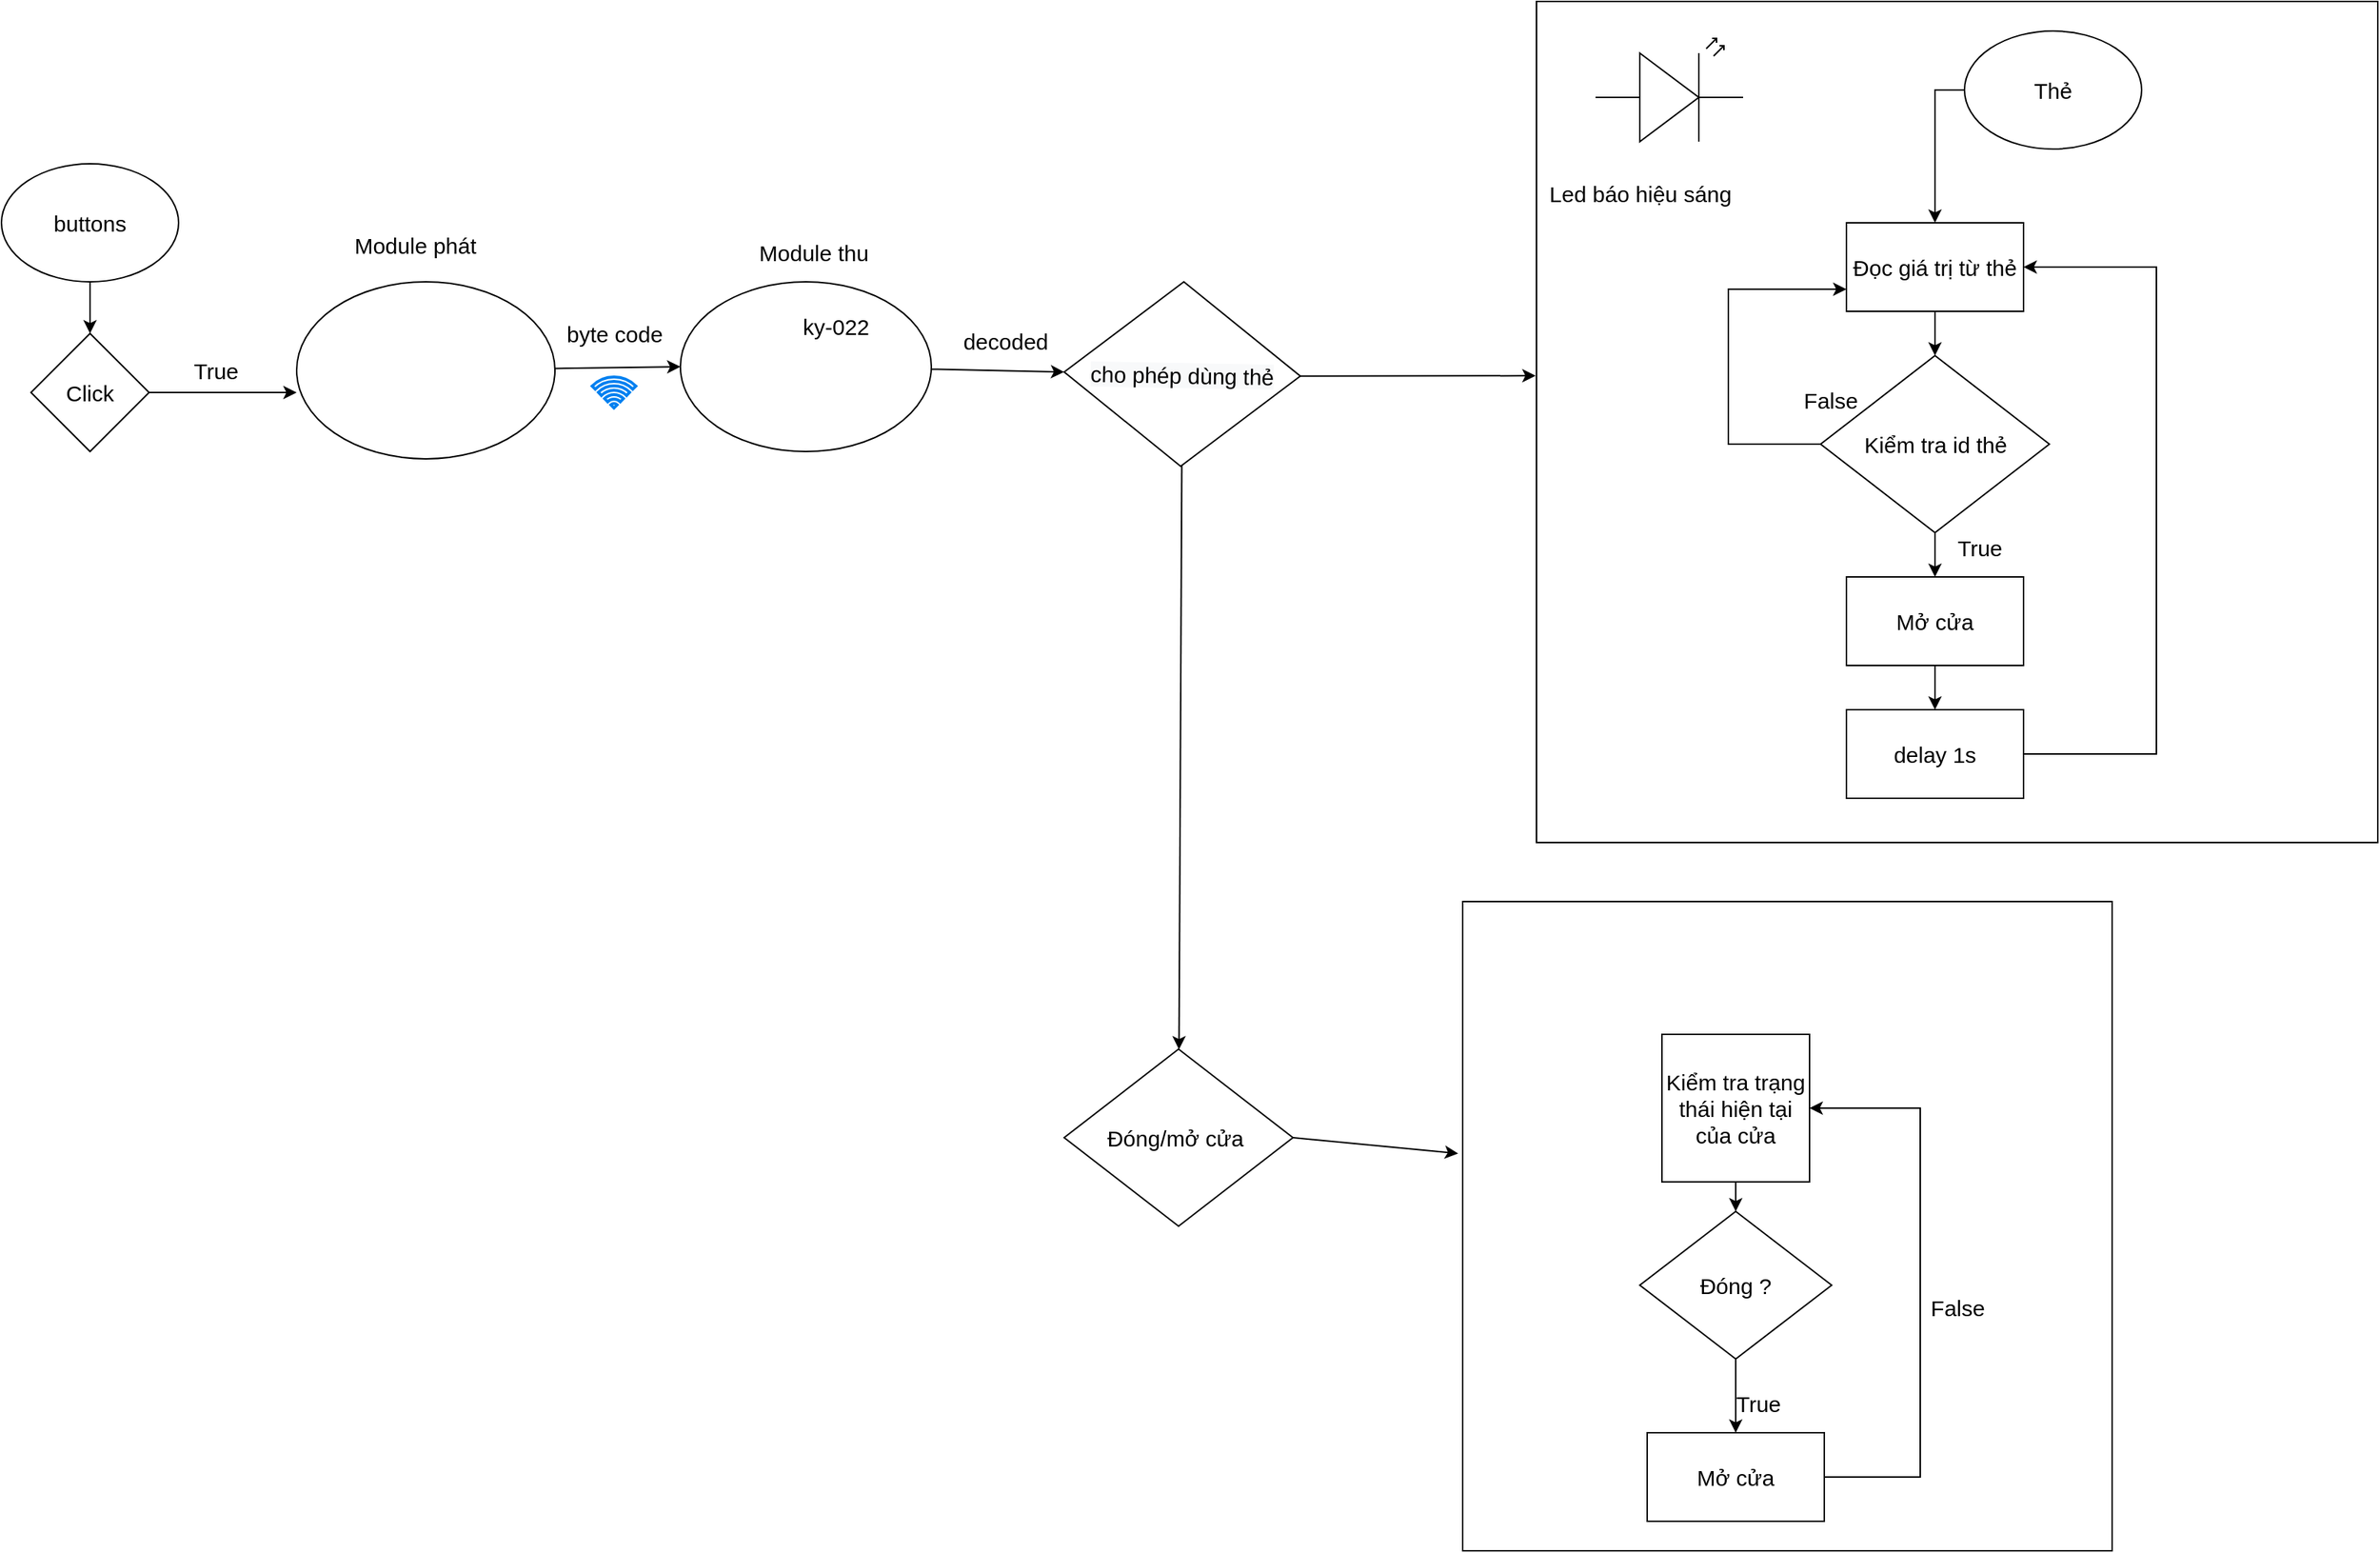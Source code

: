 <mxfile version="20.0.3" type="github">
  <diagram id="qLvTJ-0lSzTfHJn7uhUg" name="Page-1">
    <mxGraphModel dx="3041" dy="1239" grid="1" gridSize="10" guides="1" tooltips="1" connect="1" arrows="1" fold="1" page="1" pageScale="1" pageWidth="827" pageHeight="1169" math="0" shadow="0">
      <root>
        <mxCell id="0" />
        <mxCell id="1" parent="0" />
        <mxCell id="Di3B34R4u6iU4EUj-rWo-15" style="rounded=0;orthogonalLoop=1;jettySize=auto;html=1;entryX=0;entryY=0.5;entryDx=0;entryDy=0;fontSize=15;" edge="1" parent="1" source="Di3B34R4u6iU4EUj-rWo-1" target="Di3B34R4u6iU4EUj-rWo-9">
          <mxGeometry relative="1" as="geometry" />
        </mxCell>
        <mxCell id="Di3B34R4u6iU4EUj-rWo-1" value="" style="ellipse;whiteSpace=wrap;html=1;" vertex="1" parent="1">
          <mxGeometry x="60" y="230" width="175" height="120" as="geometry" />
        </mxCell>
        <mxCell id="Di3B34R4u6iU4EUj-rWo-5" value="" style="shape=image;verticalLabelPosition=bottom;labelBackgroundColor=default;verticalAlign=top;aspect=fixed;imageAspect=0;image=https://ae01.alicdn.com/kf/HTB1R6L5fnTI8KJjSsphq6AFppXar.jpg;" vertex="1" parent="1">
          <mxGeometry x="100" y="250" width="80" height="80" as="geometry" />
        </mxCell>
        <mxCell id="Di3B34R4u6iU4EUj-rWo-6" value="&lt;font style=&quot;font-size: 15px;&quot;&gt;Module phát&lt;/font&gt;" style="text;html=1;align=center;verticalAlign=middle;resizable=0;points=[];autosize=1;strokeColor=none;fillColor=none;" vertex="1" parent="1">
          <mxGeometry x="85" y="190" width="110" height="30" as="geometry" />
        </mxCell>
        <mxCell id="Di3B34R4u6iU4EUj-rWo-50" style="edgeStyle=none;rounded=0;orthogonalLoop=1;jettySize=auto;html=1;entryX=0;entryY=0.5;entryDx=0;entryDy=0;fontSize=15;" edge="1" parent="1" source="Di3B34R4u6iU4EUj-rWo-9" target="Di3B34R4u6iU4EUj-rWo-52">
          <mxGeometry relative="1" as="geometry">
            <mxPoint x="600" y="230" as="targetPoint" />
          </mxGeometry>
        </mxCell>
        <mxCell id="Di3B34R4u6iU4EUj-rWo-9" value="" style="ellipse;whiteSpace=wrap;html=1;fontSize=15;" vertex="1" parent="1">
          <mxGeometry x="320" y="230" width="170" height="115" as="geometry" />
        </mxCell>
        <mxCell id="Di3B34R4u6iU4EUj-rWo-10" value="" style="shape=image;verticalLabelPosition=bottom;labelBackgroundColor=default;verticalAlign=top;aspect=fixed;imageAspect=0;image=https://img.bestdealplus.com/ae04/kf/Ha5cebc36a6554ff587e931c7a7aab689R.jpg;" vertex="1" parent="1">
          <mxGeometry x="344" y="255" width="70" height="70" as="geometry" />
        </mxCell>
        <mxCell id="Di3B34R4u6iU4EUj-rWo-11" value="ky-022" style="text;html=1;align=center;verticalAlign=middle;resizable=0;points=[];autosize=1;strokeColor=none;fillColor=none;fontSize=15;" vertex="1" parent="1">
          <mxGeometry x="390" y="245" width="70" height="30" as="geometry" />
        </mxCell>
        <mxCell id="Di3B34R4u6iU4EUj-rWo-13" value="Module thu" style="text;html=1;align=center;verticalAlign=middle;resizable=0;points=[];autosize=1;strokeColor=none;fillColor=none;fontSize=15;" vertex="1" parent="1">
          <mxGeometry x="360" y="195" width="100" height="30" as="geometry" />
        </mxCell>
        <mxCell id="Di3B34R4u6iU4EUj-rWo-36" value="False" style="text;html=1;align=center;verticalAlign=middle;resizable=0;points=[];autosize=1;strokeColor=none;fillColor=none;fontSize=15;" vertex="1" parent="1">
          <mxGeometry x="1069.26" y="265" width="60" height="30" as="geometry" />
        </mxCell>
        <mxCell id="Di3B34R4u6iU4EUj-rWo-40" value="byte code" style="text;html=1;align=center;verticalAlign=middle;resizable=0;points=[];autosize=1;strokeColor=none;fillColor=none;fontSize=15;" vertex="1" parent="1">
          <mxGeometry x="230" y="250" width="90" height="30" as="geometry" />
        </mxCell>
        <mxCell id="Di3B34R4u6iU4EUj-rWo-45" style="edgeStyle=none;rounded=0;orthogonalLoop=1;jettySize=auto;html=1;entryX=0.5;entryY=0;entryDx=0;entryDy=0;fontSize=15;" edge="1" parent="1" source="Di3B34R4u6iU4EUj-rWo-42" target="Di3B34R4u6iU4EUj-rWo-44">
          <mxGeometry relative="1" as="geometry" />
        </mxCell>
        <mxCell id="Di3B34R4u6iU4EUj-rWo-42" value="buttons" style="ellipse;whiteSpace=wrap;html=1;fontSize=15;" vertex="1" parent="1">
          <mxGeometry x="-140" y="150" width="120" height="80" as="geometry" />
        </mxCell>
        <mxCell id="Di3B34R4u6iU4EUj-rWo-46" style="edgeStyle=none;rounded=0;orthogonalLoop=1;jettySize=auto;html=1;entryX=0;entryY=0.625;entryDx=0;entryDy=0;entryPerimeter=0;fontSize=15;" edge="1" parent="1" source="Di3B34R4u6iU4EUj-rWo-44" target="Di3B34R4u6iU4EUj-rWo-1">
          <mxGeometry relative="1" as="geometry" />
        </mxCell>
        <mxCell id="Di3B34R4u6iU4EUj-rWo-44" value="Click" style="rhombus;whiteSpace=wrap;html=1;fontSize=15;" vertex="1" parent="1">
          <mxGeometry x="-120" y="265" width="80" height="80" as="geometry" />
        </mxCell>
        <mxCell id="Di3B34R4u6iU4EUj-rWo-47" value="True" style="text;html=1;align=center;verticalAlign=middle;resizable=0;points=[];autosize=1;strokeColor=none;fillColor=none;fontSize=15;" vertex="1" parent="1">
          <mxGeometry x="-20" y="275" width="50" height="30" as="geometry" />
        </mxCell>
        <mxCell id="Di3B34R4u6iU4EUj-rWo-51" value="decoded" style="text;html=1;align=center;verticalAlign=middle;resizable=0;points=[];autosize=1;strokeColor=none;fillColor=none;fontSize=15;" vertex="1" parent="1">
          <mxGeometry x="500" y="255" width="80" height="30" as="geometry" />
        </mxCell>
        <mxCell id="Di3B34R4u6iU4EUj-rWo-93" style="edgeStyle=none;rounded=0;orthogonalLoop=1;jettySize=auto;html=1;entryX=-0.001;entryY=0.445;entryDx=0;entryDy=0;entryPerimeter=0;fontSize=15;exitX=1;exitY=0.5;exitDx=0;exitDy=0;" edge="1" parent="1" source="Di3B34R4u6iU4EUj-rWo-52" target="Di3B34R4u6iU4EUj-rWo-67">
          <mxGeometry relative="1" as="geometry" />
        </mxCell>
        <mxCell id="Di3B34R4u6iU4EUj-rWo-95" style="edgeStyle=none;rounded=0;orthogonalLoop=1;jettySize=auto;html=1;fontSize=15;" edge="1" parent="1" source="Di3B34R4u6iU4EUj-rWo-52" target="Di3B34R4u6iU4EUj-rWo-96">
          <mxGeometry relative="1" as="geometry">
            <mxPoint x="640" y="700" as="targetPoint" />
          </mxGeometry>
        </mxCell>
        <mxCell id="Di3B34R4u6iU4EUj-rWo-52" value="&lt;span style=&quot;background-color: rgb(248, 249, 250);&quot;&gt;cho phép dùng thẻ&lt;/span&gt;" style="rhombus;whiteSpace=wrap;html=1;fontSize=15;rotation=1;" vertex="1" parent="1">
          <mxGeometry x="580" y="230" width="160" height="125" as="geometry" />
        </mxCell>
        <mxCell id="Di3B34R4u6iU4EUj-rWo-53" value="" style="html=1;verticalLabelPosition=bottom;align=center;labelBackgroundColor=#ffffff;verticalAlign=top;strokeWidth=2;strokeColor=#0080F0;shadow=0;dashed=0;shape=mxgraph.ios7.icons.wifi;pointerEvents=1;fontSize=15;" vertex="1" parent="1">
          <mxGeometry x="260.15" y="294.5" width="29.7" height="21" as="geometry" />
        </mxCell>
        <mxCell id="Di3B34R4u6iU4EUj-rWo-67" value="" style="whiteSpace=wrap;html=1;aspect=fixed;fontSize=15;" vertex="1" parent="1">
          <mxGeometry x="900" y="40" width="570" height="570" as="geometry" />
        </mxCell>
        <mxCell id="Di3B34R4u6iU4EUj-rWo-80" style="edgeStyle=none;rounded=0;orthogonalLoop=1;jettySize=auto;html=1;entryX=0.5;entryY=0;entryDx=0;entryDy=0;fontSize=15;" edge="1" parent="1" source="Di3B34R4u6iU4EUj-rWo-81" target="Di3B34R4u6iU4EUj-rWo-83">
          <mxGeometry relative="1" as="geometry">
            <Array as="points">
              <mxPoint x="1170" y="100" />
            </Array>
          </mxGeometry>
        </mxCell>
        <mxCell id="Di3B34R4u6iU4EUj-rWo-81" value="Thẻ" style="ellipse;whiteSpace=wrap;html=1;fontSize=15;" vertex="1" parent="1">
          <mxGeometry x="1190" y="60" width="120" height="80" as="geometry" />
        </mxCell>
        <mxCell id="Di3B34R4u6iU4EUj-rWo-82" style="edgeStyle=none;rounded=0;orthogonalLoop=1;jettySize=auto;html=1;entryX=0.5;entryY=0;entryDx=0;entryDy=0;fontSize=15;" edge="1" parent="1" source="Di3B34R4u6iU4EUj-rWo-83" target="Di3B34R4u6iU4EUj-rWo-86">
          <mxGeometry relative="1" as="geometry" />
        </mxCell>
        <mxCell id="Di3B34R4u6iU4EUj-rWo-83" value="Đọc giá trị từ thẻ" style="rounded=0;whiteSpace=wrap;html=1;fontSize=15;" vertex="1" parent="1">
          <mxGeometry x="1110" y="190" width="120" height="60" as="geometry" />
        </mxCell>
        <mxCell id="Di3B34R4u6iU4EUj-rWo-84" style="edgeStyle=none;rounded=0;orthogonalLoop=1;jettySize=auto;html=1;entryX=0.5;entryY=0;entryDx=0;entryDy=0;fontSize=15;" edge="1" parent="1" source="Di3B34R4u6iU4EUj-rWo-86" target="Di3B34R4u6iU4EUj-rWo-88">
          <mxGeometry relative="1" as="geometry" />
        </mxCell>
        <mxCell id="Di3B34R4u6iU4EUj-rWo-85" style="edgeStyle=none;rounded=0;orthogonalLoop=1;jettySize=auto;html=1;fontSize=15;entryX=0;entryY=0.75;entryDx=0;entryDy=0;exitX=0;exitY=0.5;exitDx=0;exitDy=0;" edge="1" parent="1" source="Di3B34R4u6iU4EUj-rWo-86" target="Di3B34R4u6iU4EUj-rWo-83">
          <mxGeometry relative="1" as="geometry">
            <mxPoint x="1010" y="340" as="targetPoint" />
            <Array as="points">
              <mxPoint x="1030" y="340" />
              <mxPoint x="1030" y="235" />
            </Array>
          </mxGeometry>
        </mxCell>
        <mxCell id="Di3B34R4u6iU4EUj-rWo-86" value="Kiểm tra id thẻ" style="rhombus;whiteSpace=wrap;html=1;fontSize=15;" vertex="1" parent="1">
          <mxGeometry x="1092.5" y="280" width="155" height="120" as="geometry" />
        </mxCell>
        <mxCell id="Di3B34R4u6iU4EUj-rWo-87" style="edgeStyle=none;rounded=0;orthogonalLoop=1;jettySize=auto;html=1;entryX=0.5;entryY=0;entryDx=0;entryDy=0;fontSize=15;" edge="1" parent="1" source="Di3B34R4u6iU4EUj-rWo-88" target="Di3B34R4u6iU4EUj-rWo-90">
          <mxGeometry relative="1" as="geometry" />
        </mxCell>
        <mxCell id="Di3B34R4u6iU4EUj-rWo-88" value="Mở cửa" style="rounded=0;whiteSpace=wrap;html=1;fontSize=15;" vertex="1" parent="1">
          <mxGeometry x="1110" y="430" width="120" height="60" as="geometry" />
        </mxCell>
        <mxCell id="Di3B34R4u6iU4EUj-rWo-89" style="edgeStyle=none;rounded=0;orthogonalLoop=1;jettySize=auto;html=1;entryX=1;entryY=0.5;entryDx=0;entryDy=0;fontSize=15;exitX=1;exitY=0.5;exitDx=0;exitDy=0;" edge="1" parent="1" source="Di3B34R4u6iU4EUj-rWo-90" target="Di3B34R4u6iU4EUj-rWo-83">
          <mxGeometry relative="1" as="geometry">
            <Array as="points">
              <mxPoint x="1320" y="550" />
              <mxPoint x="1320" y="220" />
            </Array>
          </mxGeometry>
        </mxCell>
        <mxCell id="Di3B34R4u6iU4EUj-rWo-90" value="delay 1s" style="rounded=0;whiteSpace=wrap;html=1;fontSize=15;" vertex="1" parent="1">
          <mxGeometry x="1110" y="520" width="120" height="60" as="geometry" />
        </mxCell>
        <mxCell id="Di3B34R4u6iU4EUj-rWo-91" value="True" style="text;html=1;align=center;verticalAlign=middle;resizable=0;points=[];autosize=1;strokeColor=none;fillColor=none;fontSize=15;" vertex="1" parent="1">
          <mxGeometry x="1175" y="395" width="50" height="30" as="geometry" />
        </mxCell>
        <mxCell id="Di3B34R4u6iU4EUj-rWo-92" value="False&lt;br&gt;" style="text;html=1;align=center;verticalAlign=middle;resizable=0;points=[];autosize=1;strokeColor=none;fillColor=none;fontSize=15;" vertex="1" parent="1">
          <mxGeometry x="1069.26" y="295" width="60" height="30" as="geometry" />
        </mxCell>
        <mxCell id="Di3B34R4u6iU4EUj-rWo-107" style="edgeStyle=none;rounded=0;orthogonalLoop=1;jettySize=auto;html=1;fontSize=15;exitX=1;exitY=0.5;exitDx=0;exitDy=0;entryX=-0.007;entryY=0.388;entryDx=0;entryDy=0;entryPerimeter=0;" edge="1" parent="1" source="Di3B34R4u6iU4EUj-rWo-96" target="Di3B34R4u6iU4EUj-rWo-98">
          <mxGeometry relative="1" as="geometry" />
        </mxCell>
        <mxCell id="Di3B34R4u6iU4EUj-rWo-96" value="Đóng/mở cửa&amp;nbsp;" style="rhombus;whiteSpace=wrap;html=1;fontSize=15;" vertex="1" parent="1">
          <mxGeometry x="580" y="750" width="155" height="120" as="geometry" />
        </mxCell>
        <mxCell id="Di3B34R4u6iU4EUj-rWo-98" value="" style="whiteSpace=wrap;html=1;aspect=fixed;fontSize=15;" vertex="1" parent="1">
          <mxGeometry x="850" y="650" width="440" height="440" as="geometry" />
        </mxCell>
        <mxCell id="Di3B34R4u6iU4EUj-rWo-103" style="edgeStyle=none;rounded=0;orthogonalLoop=1;jettySize=auto;html=1;fontSize=15;" edge="1" parent="1" source="Di3B34R4u6iU4EUj-rWo-99" target="Di3B34R4u6iU4EUj-rWo-101">
          <mxGeometry relative="1" as="geometry" />
        </mxCell>
        <mxCell id="Di3B34R4u6iU4EUj-rWo-99" value="Đóng ?" style="rhombus;whiteSpace=wrap;html=1;fontSize=15;" vertex="1" parent="1">
          <mxGeometry x="970" y="860" width="130" height="100" as="geometry" />
        </mxCell>
        <mxCell id="Di3B34R4u6iU4EUj-rWo-102" style="edgeStyle=none;rounded=0;orthogonalLoop=1;jettySize=auto;html=1;fontSize=15;" edge="1" parent="1" source="Di3B34R4u6iU4EUj-rWo-100" target="Di3B34R4u6iU4EUj-rWo-99">
          <mxGeometry relative="1" as="geometry" />
        </mxCell>
        <mxCell id="Di3B34R4u6iU4EUj-rWo-100" value="Kiểm tra trạng thái hiện tại của cửa" style="whiteSpace=wrap;html=1;aspect=fixed;fontSize=15;" vertex="1" parent="1">
          <mxGeometry x="985" y="740" width="100" height="100" as="geometry" />
        </mxCell>
        <mxCell id="Di3B34R4u6iU4EUj-rWo-104" style="edgeStyle=none;rounded=0;orthogonalLoop=1;jettySize=auto;html=1;entryX=1;entryY=0.5;entryDx=0;entryDy=0;fontSize=15;exitX=1;exitY=0.5;exitDx=0;exitDy=0;" edge="1" parent="1" source="Di3B34R4u6iU4EUj-rWo-101" target="Di3B34R4u6iU4EUj-rWo-100">
          <mxGeometry relative="1" as="geometry">
            <Array as="points">
              <mxPoint x="1160" y="1040" />
              <mxPoint x="1160" y="790" />
            </Array>
          </mxGeometry>
        </mxCell>
        <mxCell id="Di3B34R4u6iU4EUj-rWo-101" value="Mở cửa" style="rounded=0;whiteSpace=wrap;html=1;fontSize=15;" vertex="1" parent="1">
          <mxGeometry x="975" y="1010" width="120" height="60" as="geometry" />
        </mxCell>
        <mxCell id="Di3B34R4u6iU4EUj-rWo-105" value="True" style="text;html=1;align=center;verticalAlign=middle;resizable=0;points=[];autosize=1;strokeColor=none;fillColor=none;fontSize=15;" vertex="1" parent="1">
          <mxGeometry x="1025" y="975" width="50" height="30" as="geometry" />
        </mxCell>
        <mxCell id="Di3B34R4u6iU4EUj-rWo-106" value="False" style="text;html=1;align=center;verticalAlign=middle;resizable=0;points=[];autosize=1;strokeColor=none;fillColor=none;fontSize=15;" vertex="1" parent="1">
          <mxGeometry x="1155" y="910" width="60" height="30" as="geometry" />
        </mxCell>
        <mxCell id="Di3B34R4u6iU4EUj-rWo-108" value="Led báo hiệu sáng" style="text;html=1;align=center;verticalAlign=middle;resizable=0;points=[];autosize=1;strokeColor=none;fillColor=none;fontSize=15;" vertex="1" parent="1">
          <mxGeometry x="895" y="155" width="150" height="30" as="geometry" />
        </mxCell>
        <mxCell id="Di3B34R4u6iU4EUj-rWo-109" value="" style="verticalLabelPosition=bottom;shadow=0;dashed=0;align=center;html=1;verticalAlign=top;shape=mxgraph.electrical.opto_electronics.led_2;pointerEvents=1;fontSize=15;" vertex="1" parent="1">
          <mxGeometry x="940" y="65" width="100" height="70" as="geometry" />
        </mxCell>
      </root>
    </mxGraphModel>
  </diagram>
</mxfile>
